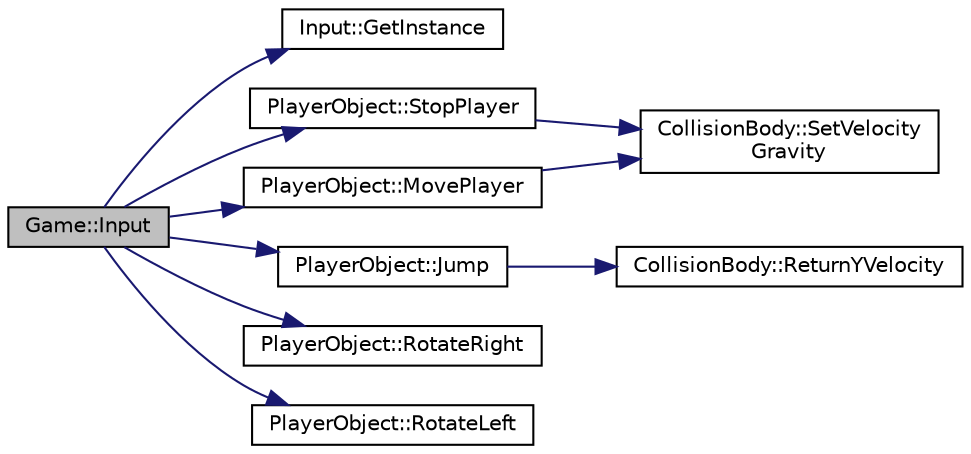 digraph "Game::Input"
{
  edge [fontname="Helvetica",fontsize="10",labelfontname="Helvetica",labelfontsize="10"];
  node [fontname="Helvetica",fontsize="10",shape=record];
  rankdir="LR";
  Node1 [label="Game::Input",height=0.2,width=0.4,color="black", fillcolor="grey75", style="filled" fontcolor="black"];
  Node1 -> Node2 [color="midnightblue",fontsize="10",style="solid",fontname="Helvetica"];
  Node2 [label="Input::GetInstance",height=0.2,width=0.4,color="black", fillcolor="white", style="filled",URL="$class_input.html#a315f04eb9a9a6c1c90c42f217766ee0c",tooltip="Gets the singleton instance. "];
  Node1 -> Node3 [color="midnightblue",fontsize="10",style="solid",fontname="Helvetica"];
  Node3 [label="PlayerObject::StopPlayer",height=0.2,width=0.4,color="black", fillcolor="white", style="filled",URL="$class_player_object.html#ad61d233f1d2ffc2084b454a3e99a33c9",tooltip="stops the player "];
  Node3 -> Node4 [color="midnightblue",fontsize="10",style="solid",fontname="Helvetica"];
  Node4 [label="CollisionBody::SetVelocity\lGravity",height=0.2,width=0.4,color="black", fillcolor="white", style="filled",URL="$class_collision_body.html#ab62d97f8aa617cdc27a9e1a6d036ccb2"];
  Node1 -> Node5 [color="midnightblue",fontsize="10",style="solid",fontname="Helvetica"];
  Node5 [label="PlayerObject::Jump",height=0.2,width=0.4,color="black", fillcolor="white", style="filled",URL="$class_player_object.html#a7e726ca2480957817b442ef1ffe672f9",tooltip="Jumps this object. "];
  Node5 -> Node6 [color="midnightblue",fontsize="10",style="solid",fontname="Helvetica"];
  Node6 [label="CollisionBody::ReturnYVelocity",height=0.2,width=0.4,color="black", fillcolor="white", style="filled",URL="$class_collision_body.html#ab0af49227cf3a20cd24f574eb5c2484b",tooltip="returns the y value of the bodies velocity "];
  Node1 -> Node7 [color="midnightblue",fontsize="10",style="solid",fontname="Helvetica"];
  Node7 [label="PlayerObject::MovePlayer",height=0.2,width=0.4,color="black", fillcolor="white", style="filled",URL="$class_player_object.html#a87aaf5885ceee3c7c9f91cc62e93c02e",tooltip="moves the player in the direction corresponding to the integer passed in "];
  Node7 -> Node4 [color="midnightblue",fontsize="10",style="solid",fontname="Helvetica"];
  Node1 -> Node8 [color="midnightblue",fontsize="10",style="solid",fontname="Helvetica"];
  Node8 [label="PlayerObject::RotateRight",height=0.2,width=0.4,color="black", fillcolor="white", style="filled",URL="$class_player_object.html#ac63074e4a74dc7643ec61d79d69a4d52",tooltip="rotates the player right "];
  Node1 -> Node9 [color="midnightblue",fontsize="10",style="solid",fontname="Helvetica"];
  Node9 [label="PlayerObject::RotateLeft",height=0.2,width=0.4,color="black", fillcolor="white", style="filled",URL="$class_player_object.html#ae0e57cf339458fe5beb04de9a60f82f6",tooltip="rotates the player left "];
}
